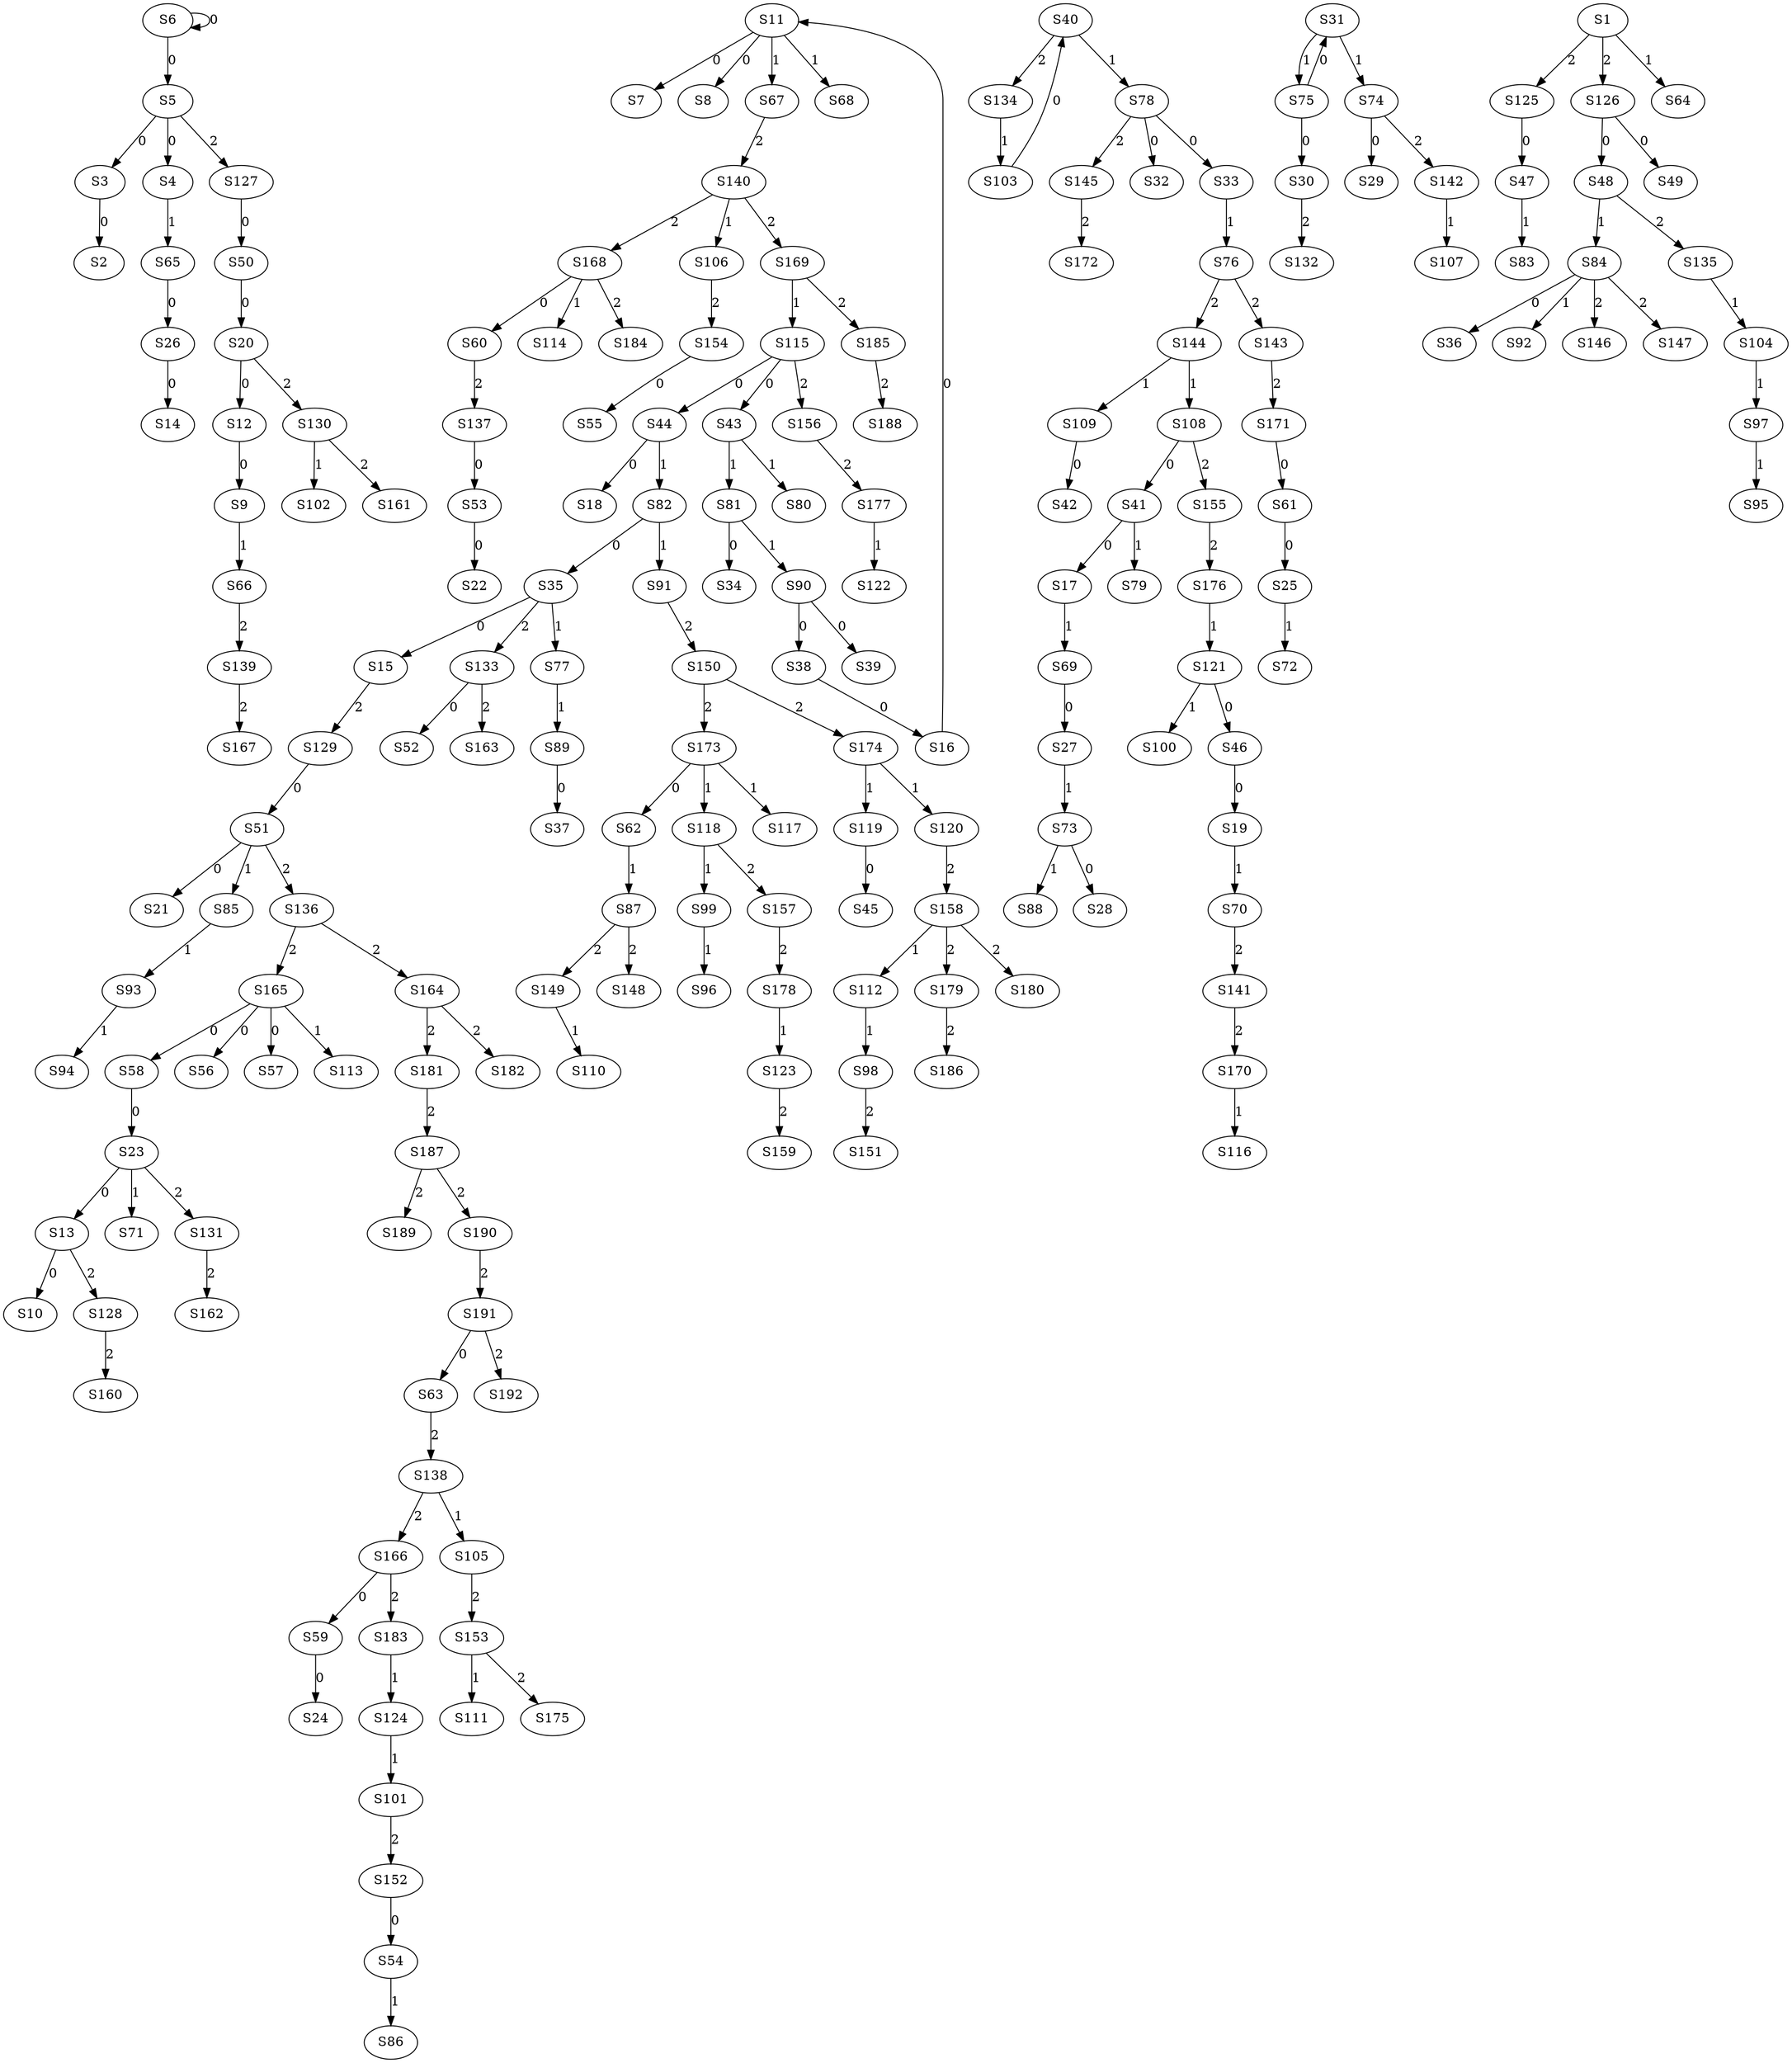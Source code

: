 strict digraph {
	S3 -> S2 [ label = 0 ];
	S5 -> S3 [ label = 0 ];
	S5 -> S4 [ label = 0 ];
	S6 -> S5 [ label = 0 ];
	S6 -> S6 [ label = 0 ];
	S11 -> S7 [ label = 0 ];
	S11 -> S8 [ label = 0 ];
	S12 -> S9 [ label = 0 ];
	S13 -> S10 [ label = 0 ];
	S16 -> S11 [ label = 0 ];
	S20 -> S12 [ label = 0 ];
	S23 -> S13 [ label = 0 ];
	S26 -> S14 [ label = 0 ];
	S35 -> S15 [ label = 0 ];
	S38 -> S16 [ label = 0 ];
	S41 -> S17 [ label = 0 ];
	S44 -> S18 [ label = 0 ];
	S46 -> S19 [ label = 0 ];
	S50 -> S20 [ label = 0 ];
	S51 -> S21 [ label = 0 ];
	S53 -> S22 [ label = 0 ];
	S58 -> S23 [ label = 0 ];
	S59 -> S24 [ label = 0 ];
	S61 -> S25 [ label = 0 ];
	S65 -> S26 [ label = 0 ];
	S69 -> S27 [ label = 0 ];
	S73 -> S28 [ label = 0 ];
	S74 -> S29 [ label = 0 ];
	S75 -> S30 [ label = 0 ];
	S75 -> S31 [ label = 0 ];
	S78 -> S32 [ label = 0 ];
	S78 -> S33 [ label = 0 ];
	S81 -> S34 [ label = 0 ];
	S82 -> S35 [ label = 0 ];
	S84 -> S36 [ label = 0 ];
	S89 -> S37 [ label = 0 ];
	S90 -> S38 [ label = 0 ];
	S90 -> S39 [ label = 0 ];
	S103 -> S40 [ label = 0 ];
	S108 -> S41 [ label = 0 ];
	S109 -> S42 [ label = 0 ];
	S115 -> S43 [ label = 0 ];
	S115 -> S44 [ label = 0 ];
	S119 -> S45 [ label = 0 ];
	S121 -> S46 [ label = 0 ];
	S125 -> S47 [ label = 0 ];
	S126 -> S48 [ label = 0 ];
	S126 -> S49 [ label = 0 ];
	S127 -> S50 [ label = 0 ];
	S129 -> S51 [ label = 0 ];
	S133 -> S52 [ label = 0 ];
	S137 -> S53 [ label = 0 ];
	S152 -> S54 [ label = 0 ];
	S154 -> S55 [ label = 0 ];
	S165 -> S56 [ label = 0 ];
	S165 -> S57 [ label = 0 ];
	S165 -> S58 [ label = 0 ];
	S166 -> S59 [ label = 0 ];
	S168 -> S60 [ label = 0 ];
	S171 -> S61 [ label = 0 ];
	S173 -> S62 [ label = 0 ];
	S191 -> S63 [ label = 0 ];
	S1 -> S64 [ label = 1 ];
	S4 -> S65 [ label = 1 ];
	S9 -> S66 [ label = 1 ];
	S11 -> S67 [ label = 1 ];
	S11 -> S68 [ label = 1 ];
	S17 -> S69 [ label = 1 ];
	S19 -> S70 [ label = 1 ];
	S23 -> S71 [ label = 1 ];
	S25 -> S72 [ label = 1 ];
	S27 -> S73 [ label = 1 ];
	S31 -> S74 [ label = 1 ];
	S31 -> S75 [ label = 1 ];
	S33 -> S76 [ label = 1 ];
	S35 -> S77 [ label = 1 ];
	S40 -> S78 [ label = 1 ];
	S41 -> S79 [ label = 1 ];
	S43 -> S80 [ label = 1 ];
	S43 -> S81 [ label = 1 ];
	S44 -> S82 [ label = 1 ];
	S47 -> S83 [ label = 1 ];
	S48 -> S84 [ label = 1 ];
	S51 -> S85 [ label = 1 ];
	S54 -> S86 [ label = 1 ];
	S62 -> S87 [ label = 1 ];
	S73 -> S88 [ label = 1 ];
	S77 -> S89 [ label = 1 ];
	S81 -> S90 [ label = 1 ];
	S82 -> S91 [ label = 1 ];
	S84 -> S92 [ label = 1 ];
	S85 -> S93 [ label = 1 ];
	S93 -> S94 [ label = 1 ];
	S97 -> S95 [ label = 1 ];
	S99 -> S96 [ label = 1 ];
	S104 -> S97 [ label = 1 ];
	S112 -> S98 [ label = 1 ];
	S118 -> S99 [ label = 1 ];
	S121 -> S100 [ label = 1 ];
	S124 -> S101 [ label = 1 ];
	S130 -> S102 [ label = 1 ];
	S134 -> S103 [ label = 1 ];
	S135 -> S104 [ label = 1 ];
	S138 -> S105 [ label = 1 ];
	S140 -> S106 [ label = 1 ];
	S142 -> S107 [ label = 1 ];
	S144 -> S108 [ label = 1 ];
	S144 -> S109 [ label = 1 ];
	S149 -> S110 [ label = 1 ];
	S153 -> S111 [ label = 1 ];
	S158 -> S112 [ label = 1 ];
	S165 -> S113 [ label = 1 ];
	S168 -> S114 [ label = 1 ];
	S169 -> S115 [ label = 1 ];
	S170 -> S116 [ label = 1 ];
	S173 -> S117 [ label = 1 ];
	S173 -> S118 [ label = 1 ];
	S174 -> S119 [ label = 1 ];
	S174 -> S120 [ label = 1 ];
	S176 -> S121 [ label = 1 ];
	S177 -> S122 [ label = 1 ];
	S178 -> S123 [ label = 1 ];
	S183 -> S124 [ label = 1 ];
	S1 -> S125 [ label = 2 ];
	S1 -> S126 [ label = 2 ];
	S5 -> S127 [ label = 2 ];
	S13 -> S128 [ label = 2 ];
	S15 -> S129 [ label = 2 ];
	S20 -> S130 [ label = 2 ];
	S23 -> S131 [ label = 2 ];
	S30 -> S132 [ label = 2 ];
	S35 -> S133 [ label = 2 ];
	S40 -> S134 [ label = 2 ];
	S48 -> S135 [ label = 2 ];
	S51 -> S136 [ label = 2 ];
	S60 -> S137 [ label = 2 ];
	S63 -> S138 [ label = 2 ];
	S66 -> S139 [ label = 2 ];
	S67 -> S140 [ label = 2 ];
	S70 -> S141 [ label = 2 ];
	S74 -> S142 [ label = 2 ];
	S76 -> S143 [ label = 2 ];
	S76 -> S144 [ label = 2 ];
	S78 -> S145 [ label = 2 ];
	S84 -> S146 [ label = 2 ];
	S84 -> S147 [ label = 2 ];
	S87 -> S148 [ label = 2 ];
	S87 -> S149 [ label = 2 ];
	S91 -> S150 [ label = 2 ];
	S98 -> S151 [ label = 2 ];
	S101 -> S152 [ label = 2 ];
	S105 -> S153 [ label = 2 ];
	S106 -> S154 [ label = 2 ];
	S108 -> S155 [ label = 2 ];
	S115 -> S156 [ label = 2 ];
	S118 -> S157 [ label = 2 ];
	S120 -> S158 [ label = 2 ];
	S123 -> S159 [ label = 2 ];
	S128 -> S160 [ label = 2 ];
	S130 -> S161 [ label = 2 ];
	S131 -> S162 [ label = 2 ];
	S133 -> S163 [ label = 2 ];
	S136 -> S164 [ label = 2 ];
	S136 -> S165 [ label = 2 ];
	S138 -> S166 [ label = 2 ];
	S139 -> S167 [ label = 2 ];
	S140 -> S168 [ label = 2 ];
	S140 -> S169 [ label = 2 ];
	S141 -> S170 [ label = 2 ];
	S143 -> S171 [ label = 2 ];
	S145 -> S172 [ label = 2 ];
	S150 -> S173 [ label = 2 ];
	S150 -> S174 [ label = 2 ];
	S153 -> S175 [ label = 2 ];
	S155 -> S176 [ label = 2 ];
	S156 -> S177 [ label = 2 ];
	S157 -> S178 [ label = 2 ];
	S158 -> S179 [ label = 2 ];
	S158 -> S180 [ label = 2 ];
	S164 -> S181 [ label = 2 ];
	S164 -> S182 [ label = 2 ];
	S166 -> S183 [ label = 2 ];
	S168 -> S184 [ label = 2 ];
	S169 -> S185 [ label = 2 ];
	S179 -> S186 [ label = 2 ];
	S181 -> S187 [ label = 2 ];
	S185 -> S188 [ label = 2 ];
	S187 -> S189 [ label = 2 ];
	S187 -> S190 [ label = 2 ];
	S190 -> S191 [ label = 2 ];
	S191 -> S192 [ label = 2 ];
}